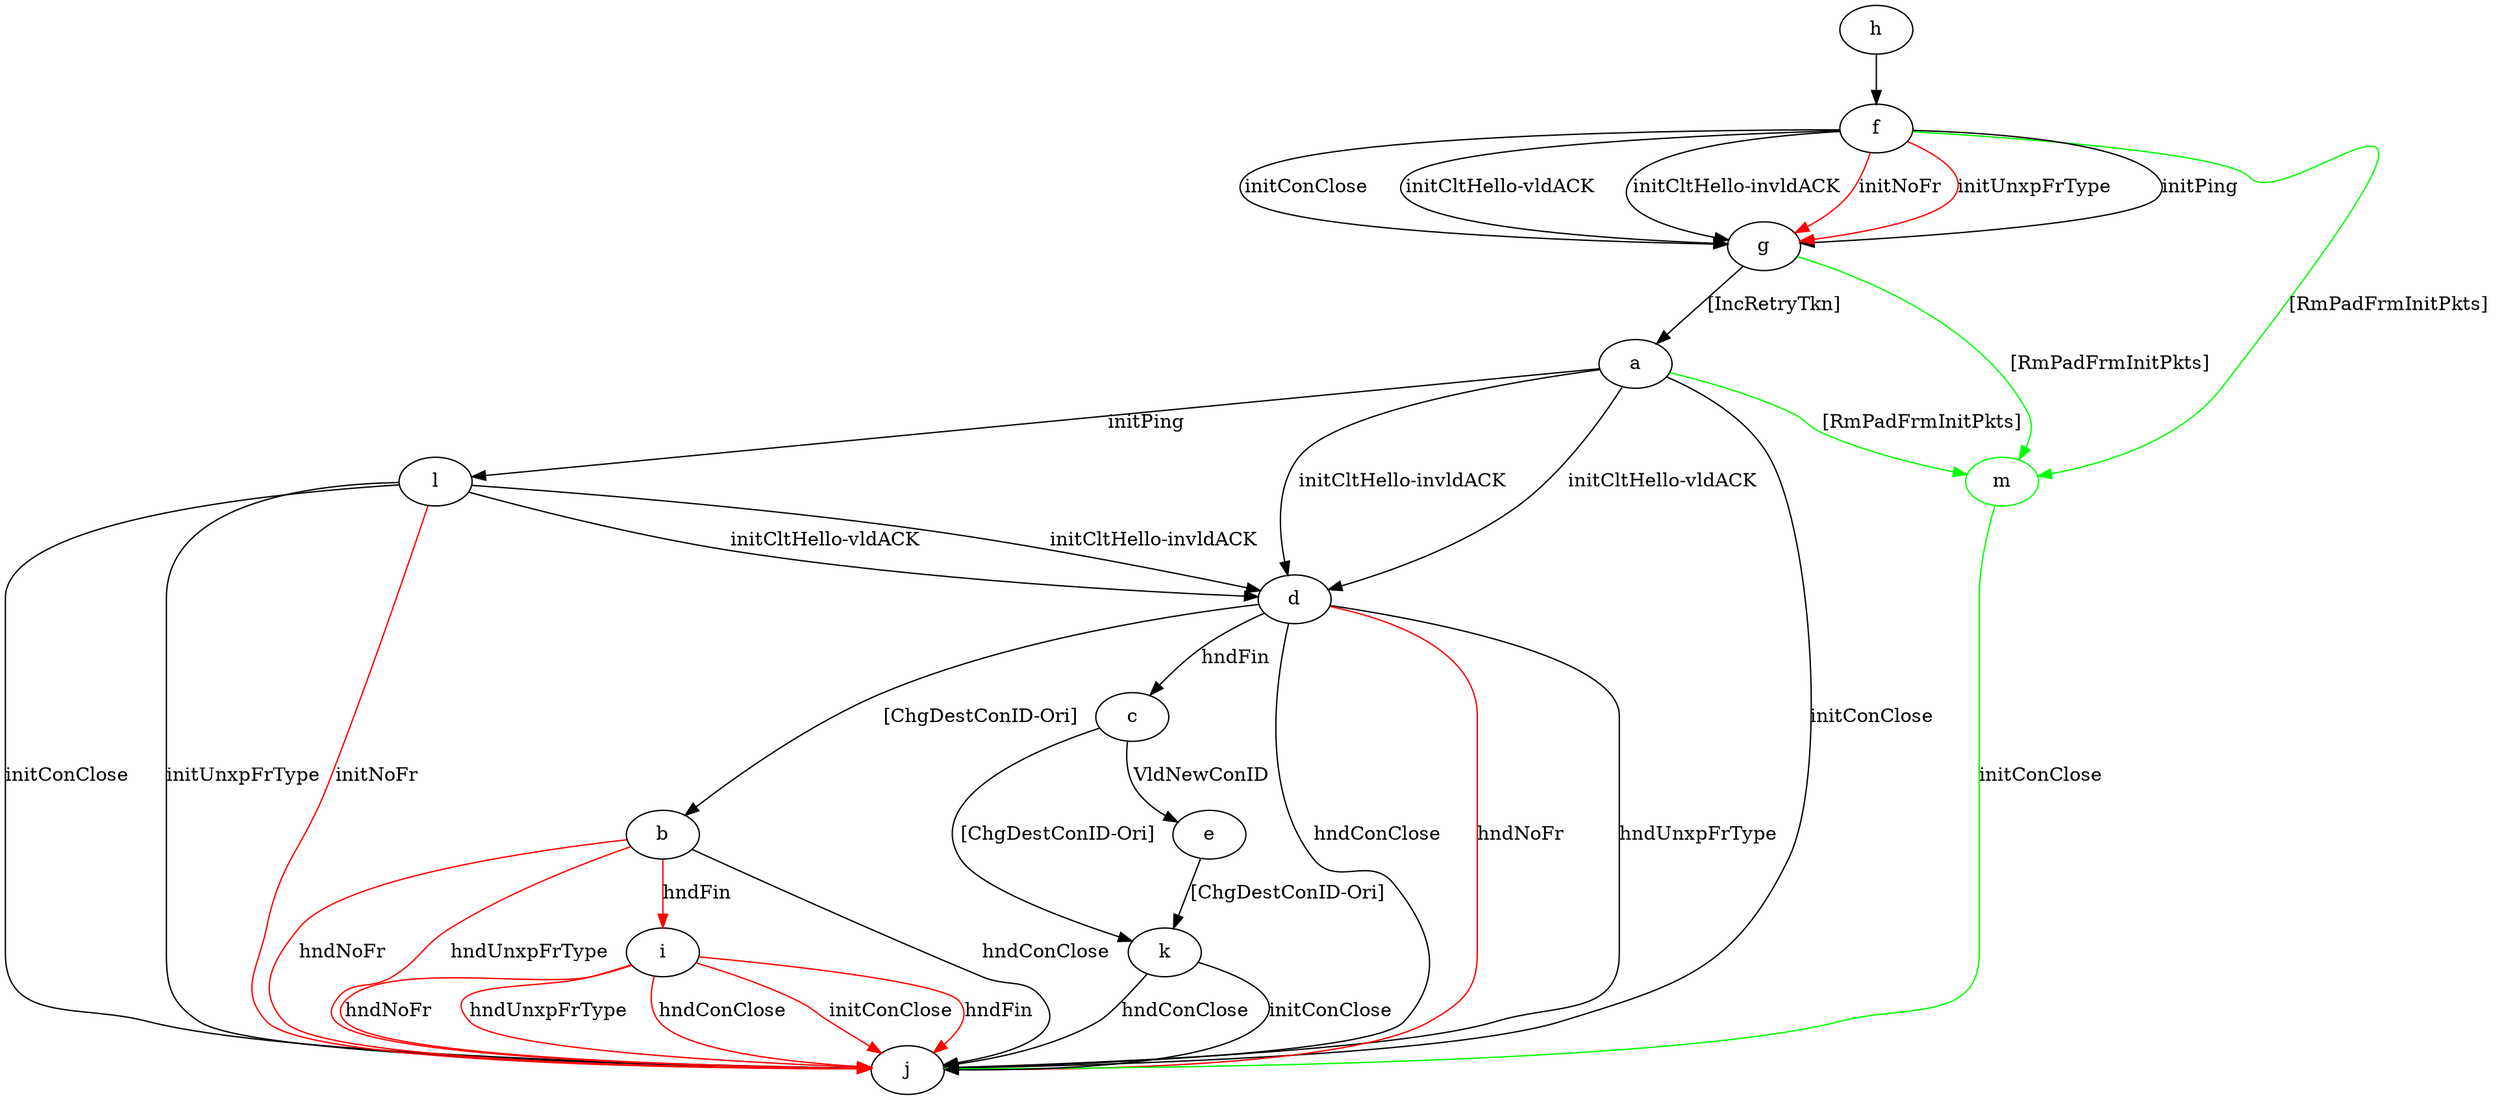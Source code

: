 digraph "" {
	a -> d	[key=0,
		label="initCltHello-vldACK "];
	a -> d	[key=1,
		label="initCltHello-invldACK "];
	a -> j	[key=0,
		label="initConClose "];
	a -> l	[key=0,
		label="initPing "];
	m	[color=green];
	a -> m	[key=0,
		color=green,
		label="[RmPadFrmInitPkts] "];
	b -> i	[key=0,
		color=red,
		label="hndFin "];
	b -> j	[key=0,
		label="hndConClose "];
	b -> j	[key=1,
		color=red,
		label="hndNoFr "];
	b -> j	[key=2,
		color=red,
		label="hndUnxpFrType "];
	c -> e	[key=0,
		label="VldNewConID "];
	c -> k	[key=0,
		label="[ChgDestConID-Ori] "];
	d -> b	[key=0,
		label="[ChgDestConID-Ori] "];
	d -> c	[key=0,
		label="hndFin "];
	d -> j	[key=0,
		label="hndUnxpFrType "];
	d -> j	[key=1,
		label="hndConClose "];
	d -> j	[key=2,
		color=red,
		label="hndNoFr "];
	e -> k	[key=0,
		label="[ChgDestConID-Ori] "];
	f -> g	[key=0,
		label="initPing "];
	f -> g	[key=1,
		label="initConClose "];
	f -> g	[key=2,
		label="initCltHello-vldACK "];
	f -> g	[key=3,
		label="initCltHello-invldACK "];
	f -> g	[key=4,
		color=red,
		label="initNoFr "];
	f -> g	[key=5,
		color=red,
		label="initUnxpFrType "];
	f -> m	[key=0,
		color=green,
		label="[RmPadFrmInitPkts] "];
	g -> a	[key=0,
		label="[IncRetryTkn] "];
	g -> m	[key=0,
		color=green,
		label="[RmPadFrmInitPkts] "];
	h -> f	[key=0];
	i -> j	[key=0,
		color=red,
		label="initConClose "];
	i -> j	[key=1,
		color=red,
		label="hndFin "];
	i -> j	[key=2,
		color=red,
		label="hndNoFr "];
	i -> j	[key=3,
		color=red,
		label="hndUnxpFrType "];
	i -> j	[key=4,
		color=red,
		label="hndConClose "];
	k -> j	[key=0,
		label="initConClose "];
	k -> j	[key=1,
		label="hndConClose "];
	l -> d	[key=0,
		label="initCltHello-vldACK "];
	l -> d	[key=1,
		label="initCltHello-invldACK "];
	l -> j	[key=0,
		label="initConClose "];
	l -> j	[key=1,
		label="initUnxpFrType "];
	l -> j	[key=2,
		color=red,
		label="initNoFr "];
	m -> j	[key=0,
		color=green,
		label="initConClose "];
}
